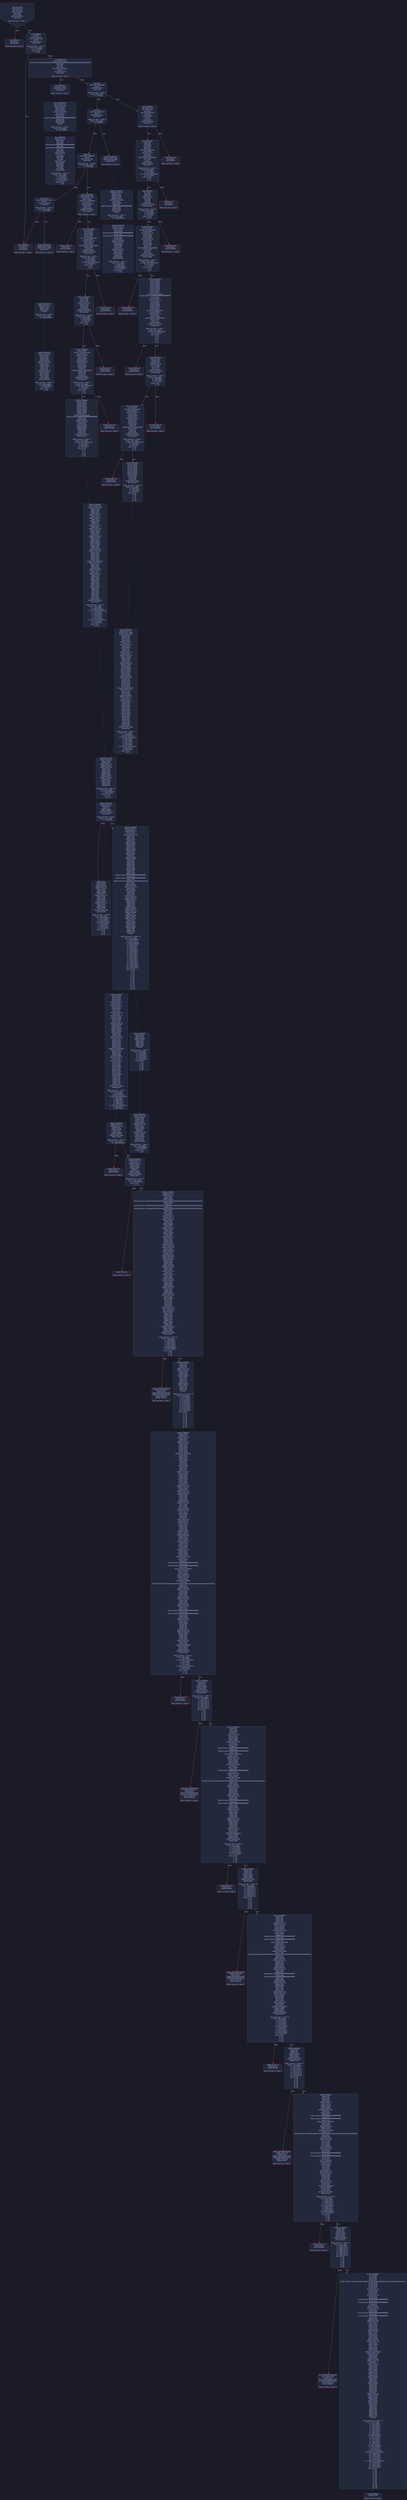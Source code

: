 digraph G {
    node [shape=box, style="filled, rounded", color="#565f89", fontcolor="#c0caf5", fontname="Helvetica", fillcolor="#24283b"];
    edge [color="#414868", fontcolor="#c0caf5", fontname="Helvetica"];
    bgcolor="#1a1b26";
    0 [ label = "[00] PUSH1 80
[02] PUSH1 40
[04] MSTORE
[05] CALLVALUE
[06] DUP1
[07] ISZERO
[08] PUSH2 0010
[0b] JUMPI

Stack size req: 0, sizeΔ: 1
" shape = invhouse]
    1 [ label = "[0c] PUSH1 00
[0e] DUP1
[0f] REVERT

Stack size req: 0, sizeΔ: 0
" color = "red"]
    2 [ label = "[10] JUMPDEST
[11] POP
[12] PUSH1 04
[14] CALLDATASIZE
[15] LT
[16] PUSH2 0074
[19] JUMPI

Stack size req: 1, sizeΔ: -1
Entry->Op usage:
	0->17:POP:0
Entry->Exit:
	0->😵
"]
    3 [ label = "[1a] PUSH1 00
[1c] CALLDATALOAD
[1d] PUSH29 0100000000000000000000000000000000000000000000000000000000
[3b] SWAP1
[3c] DIV
[3d] DUP1
[3e] PUSH4 04f3bcec
[43] EQ
[44] PUSH2 0079
[47] JUMPI

Stack size req: 0, sizeΔ: 1
"]
    4 [ label = "[48] DUP1
[49] PUSH4 1fe0aa9d
[4e] EQ
[4f] PUSH2 00c3
[52] JUMPI

Stack size req: 1, sizeΔ: 0
Entry->Op usage:
	0->78:EQ:1
"]
    5 [ label = "[53] DUP1
[54] PUSH4 3f15457f
[59] EQ
[5a] PUSH2 01b1
[5d] JUMPI

Stack size req: 1, sizeΔ: 0
Entry->Op usage:
	0->89:EQ:1
"]
    6 [ label = "[5e] DUP1
[5f] PUSH4 436d4ff5
[64] EQ
[65] PUSH2 01fb
[68] JUMPI

Stack size req: 1, sizeΔ: 0
Entry->Op usage:
	0->100:EQ:1
"]
    7 [ label = "[69] DUP1
[6a] PUSH4 d70754ec
[6f] EQ
[70] PUSH2 02a8
[73] JUMPI

Stack size req: 1, sizeΔ: 0
Entry->Op usage:
	0->111:EQ:1
"]
    8 [ label = "[74] JUMPDEST
[75] PUSH1 00
[77] DUP1
[78] REVERT

Stack size req: 0, sizeΔ: 0
" color = "red"]
    9 [ label = "[79] JUMPDEST
[7a] PUSH2 0081
[7d] PUSH2 02c6
[80] JUMP

Stack size req: 0, sizeΔ: 1
"]
    10 [ label = "[81] JUMPDEST
[82] PUSH1 40
[84] MLOAD
[85] DUP1
[86] DUP3
[87] PUSH20 ffffffffffffffffffffffffffffffffffffffff
[9c] AND
[9d] PUSH20 ffffffffffffffffffffffffffffffffffffffff
[b2] AND
[b3] DUP2
[b4] MSTORE
[b5] PUSH1 20
[b7] ADD
[b8] SWAP2
[b9] POP
[ba] POP
[bb] PUSH1 40
[bd] MLOAD
[be] DUP1
[bf] SWAP2
[c0] SUB
[c1] SWAP1
[c2] RETURN

Stack size req: 1, sizeΔ: -1
Entry->Op usage:
	0->156:AND:1
	0->178:AND:1
	0->180:MSTORE:1
	0->185:POP:0
Entry->Exit:
	0->😵
" color = "darkblue"]
    11 [ label = "[c3] JUMPDEST
[c4] PUSH2 01af
[c7] PUSH1 04
[c9] DUP1
[ca] CALLDATASIZE
[cb] SUB
[cc] PUSH1 60
[ce] DUP2
[cf] LT
[d0] ISZERO
[d1] PUSH2 00d9
[d4] JUMPI

Stack size req: 0, sizeΔ: 3
"]
    12 [ label = "[d5] PUSH1 00
[d7] DUP1
[d8] REVERT

Stack size req: 0, sizeΔ: 0
" color = "red"]
    13 [ label = "[d9] JUMPDEST
[da] DUP2
[db] ADD
[dc] SWAP1
[dd] DUP1
[de] DUP1
[df] CALLDATALOAD
[e0] SWAP1
[e1] PUSH1 20
[e3] ADD
[e4] SWAP1
[e5] PUSH5 0100000000
[eb] DUP2
[ec] GT
[ed] ISZERO
[ee] PUSH2 00f6
[f1] JUMPI

Stack size req: 2, sizeΔ: 2
Entry->Op usage:
	0->219:ADD:1
	1->219:ADD:0
	1->223:CALLDATALOAD:0
	1->227:ADD:1
Entry->Exit:
	0->😵
	1->2
"]
    14 [ label = "[f2] PUSH1 00
[f4] DUP1
[f5] REVERT

Stack size req: 0, sizeΔ: 0
" color = "red"]
    15 [ label = "[f6] JUMPDEST
[f7] DUP3
[f8] ADD
[f9] DUP4
[fa] PUSH1 20
[fc] DUP3
[fd] ADD
[fe] GT
[ff] ISZERO
[0100] PUSH2 0108
[0103] JUMPI

Stack size req: 4, sizeΔ: 0
Entry->Op usage:
	0->248:ADD:1
	2->248:ADD:0
	3->254:GT:1
Entry->Exit:
	0->😵
"]
    16 [ label = "[0104] PUSH1 00
[0106] DUP1
[0107] REVERT

Stack size req: 0, sizeΔ: 0
" color = "red"]
    17 [ label = "[0108] JUMPDEST
[0109] DUP1
[010a] CALLDATALOAD
[010b] SWAP1
[010c] PUSH1 20
[010e] ADD
[010f] SWAP2
[0110] DUP5
[0111] PUSH1 01
[0113] DUP4
[0114] MUL
[0115] DUP5
[0116] ADD
[0117] GT
[0118] PUSH5 0100000000
[011e] DUP4
[011f] GT
[0120] OR
[0121] ISZERO
[0122] PUSH2 012a
[0125] JUMPI

Stack size req: 4, sizeΔ: 1
Entry->Op usage:
	0->266:CALLDATALOAD:0
	0->270:ADD:1
	3->279:GT:1
Entry->Exit:
	0->😵
	1->0
"]
    18 [ label = "[0126] PUSH1 00
[0128] DUP1
[0129] REVERT

Stack size req: 0, sizeΔ: 0
" color = "red"]
    19 [ label = "[012a] JUMPDEST
[012b] SWAP1
[012c] SWAP2
[012d] SWAP3
[012e] SWAP4
[012f] SWAP2
[0130] SWAP3
[0131] SWAP4
[0132] SWAP1
[0133] DUP1
[0134] CALLDATALOAD
[0135] PUSH20 ffffffffffffffffffffffffffffffffffffffff
[014a] AND
[014b] SWAP1
[014c] PUSH1 20
[014e] ADD
[014f] SWAP1
[0150] SWAP3
[0151] SWAP2
[0152] SWAP1
[0153] DUP1
[0154] CALLDATALOAD
[0155] SWAP1
[0156] PUSH1 20
[0158] ADD
[0159] SWAP1
[015a] PUSH5 0100000000
[0160] DUP2
[0161] GT
[0162] ISZERO
[0163] PUSH2 016b
[0166] JUMPI

Stack size req: 5, sizeΔ: 2
Entry->Op usage:
	0->308:CALLDATALOAD:0
	0->334:ADD:1
Entry->Exit:
	0->😵
	1->5
	2->6
	3->2
	4->3
"]
    20 [ label = "[0167] PUSH1 00
[0169] DUP1
[016a] REVERT

Stack size req: 0, sizeΔ: 0
" color = "red"]
    21 [ label = "[016b] JUMPDEST
[016c] DUP3
[016d] ADD
[016e] DUP4
[016f] PUSH1 20
[0171] DUP3
[0172] ADD
[0173] GT
[0174] ISZERO
[0175] PUSH2 017d
[0178] JUMPI

Stack size req: 4, sizeΔ: 0
Entry->Op usage:
	0->365:ADD:1
	2->365:ADD:0
	3->371:GT:1
Entry->Exit:
	0->😵
"]
    22 [ label = "[0179] PUSH1 00
[017b] DUP1
[017c] REVERT

Stack size req: 0, sizeΔ: 0
" color = "red"]
    23 [ label = "[017d] JUMPDEST
[017e] DUP1
[017f] CALLDATALOAD
[0180] SWAP1
[0181] PUSH1 20
[0183] ADD
[0184] SWAP2
[0185] DUP5
[0186] PUSH1 01
[0188] DUP4
[0189] MUL
[018a] DUP5
[018b] ADD
[018c] GT
[018d] PUSH5 0100000000
[0193] DUP4
[0194] GT
[0195] OR
[0196] ISZERO
[0197] PUSH2 019f
[019a] JUMPI

Stack size req: 4, sizeΔ: 1
Entry->Op usage:
	0->383:CALLDATALOAD:0
	0->387:ADD:1
	3->396:GT:1
Entry->Exit:
	0->😵
	1->0
"]
    24 [ label = "[019b] PUSH1 00
[019d] DUP1
[019e] REVERT

Stack size req: 0, sizeΔ: 0
" color = "red"]
    25 [ label = "[019f] JUMPDEST
[01a0] SWAP1
[01a1] SWAP2
[01a2] SWAP3
[01a3] SWAP4
[01a4] SWAP2
[01a5] SWAP3
[01a6] SWAP4
[01a7] SWAP1
[01a8] POP
[01a9] POP
[01aa] POP
[01ab] PUSH2 02ec
[01ae] JUMP

Stack size req: 5, sizeΔ: -3
Entry->Op usage:
	0->424:POP:0
	3->425:POP:0
	4->426:POP:0
Entry->Exit:
	0->😵
	1->0
	2->1
	3->😵
	4->😵
"]
    26 [ label = "[01af] JUMPDEST
[01b0] STOP

Stack size req: 0, sizeΔ: 0
" color = "darkblue"]
    27 [ label = "[01b1] JUMPDEST
[01b2] PUSH2 01b9
[01b5] PUSH2 0855
[01b8] JUMP

Stack size req: 0, sizeΔ: 1
"]
    28 [ label = "[01b9] JUMPDEST
[01ba] PUSH1 40
[01bc] MLOAD
[01bd] DUP1
[01be] DUP3
[01bf] PUSH20 ffffffffffffffffffffffffffffffffffffffff
[01d4] AND
[01d5] PUSH20 ffffffffffffffffffffffffffffffffffffffff
[01ea] AND
[01eb] DUP2
[01ec] MSTORE
[01ed] PUSH1 20
[01ef] ADD
[01f0] SWAP2
[01f1] POP
[01f2] POP
[01f3] PUSH1 40
[01f5] MLOAD
[01f6] DUP1
[01f7] SWAP2
[01f8] SUB
[01f9] SWAP1
[01fa] RETURN

Stack size req: 1, sizeΔ: -1
Entry->Op usage:
	0->468:AND:1
	0->490:AND:1
	0->492:MSTORE:1
	0->497:POP:0
Entry->Exit:
	0->😵
" color = "darkblue"]
    29 [ label = "[01fb] JUMPDEST
[01fc] PUSH2 0292
[01ff] PUSH1 04
[0201] DUP1
[0202] CALLDATASIZE
[0203] SUB
[0204] PUSH1 40
[0206] DUP2
[0207] LT
[0208] ISZERO
[0209] PUSH2 0211
[020c] JUMPI

Stack size req: 0, sizeΔ: 3
"]
    30 [ label = "[020d] PUSH1 00
[020f] DUP1
[0210] REVERT

Stack size req: 0, sizeΔ: 0
" color = "red"]
    31 [ label = "[0211] JUMPDEST
[0212] DUP2
[0213] ADD
[0214] SWAP1
[0215] DUP1
[0216] DUP1
[0217] CALLDATALOAD
[0218] SWAP1
[0219] PUSH1 20
[021b] ADD
[021c] SWAP1
[021d] PUSH5 0100000000
[0223] DUP2
[0224] GT
[0225] ISZERO
[0226] PUSH2 022e
[0229] JUMPI

Stack size req: 2, sizeΔ: 2
Entry->Op usage:
	0->531:ADD:1
	1->531:ADD:0
	1->535:CALLDATALOAD:0
	1->539:ADD:1
Entry->Exit:
	0->😵
	1->2
"]
    32 [ label = "[022a] PUSH1 00
[022c] DUP1
[022d] REVERT

Stack size req: 0, sizeΔ: 0
" color = "red"]
    33 [ label = "[022e] JUMPDEST
[022f] DUP3
[0230] ADD
[0231] DUP4
[0232] PUSH1 20
[0234] DUP3
[0235] ADD
[0236] GT
[0237] ISZERO
[0238] PUSH2 0240
[023b] JUMPI

Stack size req: 4, sizeΔ: 0
Entry->Op usage:
	0->560:ADD:1
	2->560:ADD:0
	3->566:GT:1
Entry->Exit:
	0->😵
"]
    34 [ label = "[023c] PUSH1 00
[023e] DUP1
[023f] REVERT

Stack size req: 0, sizeΔ: 0
" color = "red"]
    35 [ label = "[0240] JUMPDEST
[0241] DUP1
[0242] CALLDATALOAD
[0243] SWAP1
[0244] PUSH1 20
[0246] ADD
[0247] SWAP2
[0248] DUP5
[0249] PUSH1 01
[024b] DUP4
[024c] MUL
[024d] DUP5
[024e] ADD
[024f] GT
[0250] PUSH5 0100000000
[0256] DUP4
[0257] GT
[0258] OR
[0259] ISZERO
[025a] PUSH2 0262
[025d] JUMPI

Stack size req: 4, sizeΔ: 1
Entry->Op usage:
	0->578:CALLDATALOAD:0
	0->582:ADD:1
	3->591:GT:1
Entry->Exit:
	0->😵
	1->0
"]
    36 [ label = "[025e] PUSH1 00
[0260] DUP1
[0261] REVERT

Stack size req: 0, sizeΔ: 0
" color = "red"]
    37 [ label = "[0262] JUMPDEST
[0263] SWAP1
[0264] SWAP2
[0265] SWAP3
[0266] SWAP4
[0267] SWAP2
[0268] SWAP3
[0269] SWAP4
[026a] SWAP1
[026b] DUP1
[026c] CALLDATALOAD
[026d] PUSH20 ffffffffffffffffffffffffffffffffffffffff
[0282] AND
[0283] SWAP1
[0284] PUSH1 20
[0286] ADD
[0287] SWAP1
[0288] SWAP3
[0289] SWAP2
[028a] SWAP1
[028b] POP
[028c] POP
[028d] POP
[028e] PUSH2 087a
[0291] JUMP

Stack size req: 5, sizeΔ: -2
Entry->Op usage:
	0->620:CALLDATALOAD:0
	0->646:ADD:1
	3->652:POP:0
	4->653:POP:0
Entry->Exit:
	0->😵
	1->1
	2->2
	3->😵
	4->😵
"]
    38 [ label = "[0292] JUMPDEST
[0293] PUSH1 40
[0295] MLOAD
[0296] DUP1
[0297] DUP3
[0298] DUP2
[0299] MSTORE
[029a] PUSH1 20
[029c] ADD
[029d] SWAP2
[029e] POP
[029f] POP
[02a0] PUSH1 40
[02a2] MLOAD
[02a3] DUP1
[02a4] SWAP2
[02a5] SUB
[02a6] SWAP1
[02a7] RETURN

Stack size req: 1, sizeΔ: -1
Entry->Op usage:
	0->665:MSTORE:1
	0->670:POP:0
Entry->Exit:
	0->😵
" color = "darkblue"]
    39 [ label = "[02a8] JUMPDEST
[02a9] PUSH2 02b0
[02ac] PUSH2 08d3
[02af] JUMP

Stack size req: 0, sizeΔ: 1
"]
    40 [ label = "[02b0] JUMPDEST
[02b1] PUSH1 40
[02b3] MLOAD
[02b4] DUP1
[02b5] DUP3
[02b6] DUP2
[02b7] MSTORE
[02b8] PUSH1 20
[02ba] ADD
[02bb] SWAP2
[02bc] POP
[02bd] POP
[02be] PUSH1 40
[02c0] MLOAD
[02c1] DUP1
[02c2] SWAP2
[02c3] SUB
[02c4] SWAP1
[02c5] RETURN

Stack size req: 1, sizeΔ: -1
Entry->Op usage:
	0->695:MSTORE:1
	0->700:POP:0
Entry->Exit:
	0->😵
" color = "darkblue"]
    41 [ label = "[02c6] JUMPDEST
[02c7] PUSH1 02
[02c9] PUSH1 00
[02cb] SWAP1
[02cc] SLOAD
[02cd] SWAP1
[02ce] PUSH2 0100
[02d1] EXP
[02d2] SWAP1
[02d3] DIV
[02d4] PUSH20 ffffffffffffffffffffffffffffffffffffffff
[02e9] AND
[02ea] DUP2
[02eb] JUMP
Indirect!

Stack size req: 1, sizeΔ: 1
Entry->Op usage:
	0->747:JUMP:0
" color = "teal"]
    42 [ label = "[02ec] JUMPDEST
[02ed] PUSH1 00
[02ef] PUSH2 0389
[02f2] PUSH2 033f
[02f5] DUP8
[02f6] DUP8
[02f7] DUP1
[02f8] DUP1
[02f9] PUSH1 1f
[02fb] ADD
[02fc] PUSH1 20
[02fe] DUP1
[02ff] SWAP2
[0300] DIV
[0301] MUL
[0302] PUSH1 20
[0304] ADD
[0305] PUSH1 40
[0307] MLOAD
[0308] SWAP1
[0309] DUP2
[030a] ADD
[030b] PUSH1 40
[030d] MSTORE
[030e] DUP1
[030f] SWAP4
[0310] SWAP3
[0311] SWAP2
[0312] SWAP1
[0313] DUP2
[0314] DUP2
[0315] MSTORE
[0316] PUSH1 20
[0318] ADD
[0319] DUP4
[031a] DUP4
[031b] DUP1
[031c] DUP3
[031d] DUP5
[031e] CALLDATACOPY
[031f] PUSH1 00
[0321] DUP2
[0322] DUP5
[0323] ADD
[0324] MSTORE
[0325] PUSH1 1f
[0327] NOT
[0328] PUSH1 1f
[032a] DUP3
[032b] ADD
[032c] AND
[032d] SWAP1
[032e] POP
[032f] DUP1
[0330] DUP4
[0331] ADD
[0332] SWAP3
[0333] POP
[0334] POP
[0335] POP
[0336] POP
[0337] POP
[0338] POP
[0339] POP
[033a] DUP7
[033b] PUSH2 08d9
[033e] JUMP

Stack size req: 5, sizeΔ: 5
Entry->Op usage:
	3->763:ADD:1
	3->789:MSTORE:1
	3->798:CALLDATACOPY:2
	3->803:ADD:1
	3->811:ADD:0
	3->814:POP:0
	3->823:POP:0
	3->824:POP:0
	4->798:CALLDATACOPY:1
	4->821:POP:0
	4->825:POP:0
Entry->Exit:
	2->0, 7
"]
    43 [ label = "[033f] JUMPDEST
[0340] DUP5
[0341] DUP5
[0342] DUP1
[0343] DUP1
[0344] PUSH1 1f
[0346] ADD
[0347] PUSH1 20
[0349] DUP1
[034a] SWAP2
[034b] DIV
[034c] MUL
[034d] PUSH1 20
[034f] ADD
[0350] PUSH1 40
[0352] MLOAD
[0353] SWAP1
[0354] DUP2
[0355] ADD
[0356] PUSH1 40
[0358] MSTORE
[0359] DUP1
[035a] SWAP4
[035b] SWAP3
[035c] SWAP2
[035d] SWAP1
[035e] DUP2
[035f] DUP2
[0360] MSTORE
[0361] PUSH1 20
[0363] ADD
[0364] DUP4
[0365] DUP4
[0366] DUP1
[0367] DUP3
[0368] DUP5
[0369] CALLDATACOPY
[036a] PUSH1 00
[036c] DUP2
[036d] DUP5
[036e] ADD
[036f] MSTORE
[0370] PUSH1 1f
[0372] NOT
[0373] PUSH1 1f
[0375] DUP3
[0376] ADD
[0377] AND
[0378] SWAP1
[0379] POP
[037a] DUP1
[037b] DUP4
[037c] ADD
[037d] SWAP3
[037e] POP
[037f] POP
[0380] POP
[0381] POP
[0382] POP
[0383] POP
[0384] POP
[0385] PUSH2 099a
[0388] JUMP

Stack size req: 5, sizeΔ: 1
Entry->Op usage:
	3->838:ADD:1
	3->864:MSTORE:1
	3->873:CALLDATACOPY:2
	3->878:ADD:1
	3->886:ADD:0
	3->889:POP:0
	3->898:POP:0
	3->899:POP:0
	4->873:CALLDATACOPY:1
	4->896:POP:0
	4->900:POP:0
"]
    44 [ label = "[0389] JUMPDEST
[038a] SWAP1
[038b] POP
[038c] PUSH1 00
[038e] DUP7
[038f] DUP7
[0390] PUSH1 40
[0392] MLOAD
[0393] DUP1
[0394] DUP4
[0395] DUP4
[0396] DUP1
[0397] DUP3
[0398] DUP5
[0399] CALLDATACOPY
[039a] DUP1
[039b] DUP4
[039c] ADD
[039d] SWAP3
[039e] POP
[039f] POP
[03a0] POP
[03a1] SWAP3
[03a2] POP
[03a3] POP
[03a4] POP
[03a5] PUSH1 40
[03a7] MLOAD
[03a8] DUP1
[03a9] SWAP2
[03aa] SUB
[03ab] SWAP1
[03ac] SHA3
[03ad] SWAP1
[03ae] POP
[03af] PUSH1 00
[03b1] PUSH1 01
[03b3] SLOAD
[03b4] DUP3
[03b5] PUSH1 40
[03b7] MLOAD
[03b8] PUSH1 20
[03ba] ADD
[03bb] DUP1
[03bc] DUP4
[03bd] DUP2
[03be] MSTORE
[03bf] PUSH1 20
[03c1] ADD
[03c2] DUP3
[03c3] DUP2
[03c4] MSTORE
[03c5] PUSH1 20
[03c7] ADD
[03c8] SWAP3
[03c9] POP
[03ca] POP
[03cb] POP
[03cc] PUSH1 40
[03ce] MLOAD
[03cf] PUSH1 20
[03d1] DUP2
[03d2] DUP4
[03d3] SUB
[03d4] SUB
[03d5] DUP2
[03d6] MSTORE
[03d7] SWAP1
[03d8] PUSH1 40
[03da] MSTORE
[03db] DUP1
[03dc] MLOAD
[03dd] SWAP1
[03de] PUSH1 20
[03e0] ADD
[03e1] SHA3
[03e2] SWAP1
[03e3] POP
[03e4] PUSH1 00
[03e6] DUP1
[03e7] SWAP1
[03e8] SLOAD
[03e9] SWAP1
[03ea] PUSH2 0100
[03ed] EXP
[03ee] SWAP1
[03ef] DIV
[03f0] PUSH20 ffffffffffffffffffffffffffffffffffffffff
[0405] AND
[0406] PUSH20 ffffffffffffffffffffffffffffffffffffffff
[041b] AND
[041c] PUSH4 06ab5923
[0421] PUSH1 01
[0423] SLOAD
[0424] DUP5
[0425] ADDRESS
[0426] PUSH1 40
[0428] MLOAD
[0429] DUP5
[042a] PUSH4 ffffffff
[042f] AND
[0430] PUSH29 0100000000000000000000000000000000000000000000000000000000
[044e] MUL
[044f] DUP2
[0450] MSTORE
[0451] PUSH1 04
[0453] ADD
[0454] DUP1
[0455] DUP5
[0456] DUP2
[0457] MSTORE
[0458] PUSH1 20
[045a] ADD
[045b] DUP4
[045c] DUP2
[045d] MSTORE
[045e] PUSH1 20
[0460] ADD
[0461] DUP3
[0462] PUSH20 ffffffffffffffffffffffffffffffffffffffff
[0477] AND
[0478] PUSH20 ffffffffffffffffffffffffffffffffffffffff
[048d] AND
[048e] DUP2
[048f] MSTORE
[0490] PUSH1 20
[0492] ADD
[0493] SWAP4
[0494] POP
[0495] POP
[0496] POP
[0497] POP
[0498] PUSH1 00
[049a] PUSH1 40
[049c] MLOAD
[049d] DUP1
[049e] DUP4
[049f] SUB
[04a0] DUP2
[04a1] PUSH1 00
[04a3] DUP8
[04a4] DUP1
[04a5] EXTCODESIZE
[04a6] ISZERO
[04a7] DUP1
[04a8] ISZERO
[04a9] PUSH2 04b1
[04ac] JUMPI

Stack size req: 7, sizeΔ: 11
Entry->Op usage:
	1->907:POP:0
	5->921:CALLDATACOPY:2
	5->924:ADD:1
	5->927:POP:0
	5->932:POP:0
	6->921:CALLDATACOPY:1
	6->928:POP:0
	6->930:POP:0
Entry->Exit:
	0->12
	1->😵
"]
    45 [ label = "[04ad] PUSH1 00
[04af] DUP1
[04b0] REVERT

Stack size req: 0, sizeΔ: 0
" color = "red"]
    46 [ label = "[04b1] JUMPDEST
[04b2] POP
[04b3] GAS
[04b4] CALL
[04b5] ISZERO
[04b6] DUP1
[04b7] ISZERO
[04b8] PUSH2 04c5
[04bb] JUMPI

Stack size req: 7, sizeΔ: -6
Entry->Op usage:
	0->1202:POP:0
	1->1204:CALL:1
	2->1204:CALL:2
	3->1204:CALL:3
	4->1204:CALL:4
	5->1204:CALL:5
	6->1204:CALL:6
Entry->Exit:
	0->😵
	1->😵
	2->😵
	3->😵
	4->😵
	5->😵
	6->😵
"]
    47 [ label = "[04bc] RETURNDATASIZE
[04bd] PUSH1 00
[04bf] DUP1
[04c0] RETURNDATACOPY
[04c1] RETURNDATASIZE
[04c2] PUSH1 00
[04c4] REVERT

Stack size req: 0, sizeΔ: 0
" color = "red"]
    48 [ label = "[04c5] JUMPDEST
[04c6] POP
[04c7] POP
[04c8] POP
[04c9] POP
[04ca] PUSH1 00
[04cc] DUP1
[04cd] SWAP1
[04ce] SLOAD
[04cf] SWAP1
[04d0] PUSH2 0100
[04d3] EXP
[04d4] SWAP1
[04d5] DIV
[04d6] PUSH20 ffffffffffffffffffffffffffffffffffffffff
[04eb] AND
[04ec] PUSH20 ffffffffffffffffffffffffffffffffffffffff
[0501] AND
[0502] PUSH4 1896f70a
[0507] DUP3
[0508] PUSH1 02
[050a] PUSH1 00
[050c] SWAP1
[050d] SLOAD
[050e] SWAP1
[050f] PUSH2 0100
[0512] EXP
[0513] SWAP1
[0514] DIV
[0515] PUSH20 ffffffffffffffffffffffffffffffffffffffff
[052a] AND
[052b] PUSH1 40
[052d] MLOAD
[052e] DUP4
[052f] PUSH4 ffffffff
[0534] AND
[0535] PUSH29 0100000000000000000000000000000000000000000000000000000000
[0553] MUL
[0554] DUP2
[0555] MSTORE
[0556] PUSH1 04
[0558] ADD
[0559] DUP1
[055a] DUP4
[055b] DUP2
[055c] MSTORE
[055d] PUSH1 20
[055f] ADD
[0560] DUP3
[0561] PUSH20 ffffffffffffffffffffffffffffffffffffffff
[0576] AND
[0577] PUSH20 ffffffffffffffffffffffffffffffffffffffff
[058c] AND
[058d] DUP2
[058e] MSTORE
[058f] PUSH1 20
[0591] ADD
[0592] SWAP3
[0593] POP
[0594] POP
[0595] POP
[0596] PUSH1 00
[0598] PUSH1 40
[059a] MLOAD
[059b] DUP1
[059c] DUP4
[059d] SUB
[059e] DUP2
[059f] PUSH1 00
[05a1] DUP8
[05a2] DUP1
[05a3] EXTCODESIZE
[05a4] ISZERO
[05a5] DUP1
[05a6] ISZERO
[05a7] PUSH2 05af
[05aa] JUMPI

Stack size req: 5, sizeΔ: 6
Entry->Op usage:
	0->1222:POP:0
	1->1223:POP:0
	2->1224:POP:0
	3->1225:POP:0
	4->1372:MSTORE:1
	4->1427:POP:0
Entry->Exit:
	0->😵
	1->😵
	2->😵
	3->😵
"]
    49 [ label = "[05ab] PUSH1 00
[05ad] DUP1
[05ae] REVERT

Stack size req: 0, sizeΔ: 0
" color = "red"]
    50 [ label = "[05af] JUMPDEST
[05b0] POP
[05b1] GAS
[05b2] CALL
[05b3] ISZERO
[05b4] DUP1
[05b5] ISZERO
[05b6] PUSH2 05c3
[05b9] JUMPI

Stack size req: 7, sizeΔ: -6
Entry->Op usage:
	0->1456:POP:0
	1->1458:CALL:1
	2->1458:CALL:2
	3->1458:CALL:3
	4->1458:CALL:4
	5->1458:CALL:5
	6->1458:CALL:6
Entry->Exit:
	0->😵
	1->😵
	2->😵
	3->😵
	4->😵
	5->😵
	6->😵
"]
    51 [ label = "[05ba] RETURNDATASIZE
[05bb] PUSH1 00
[05bd] DUP1
[05be] RETURNDATACOPY
[05bf] RETURNDATASIZE
[05c0] PUSH1 00
[05c2] REVERT

Stack size req: 0, sizeΔ: 0
" color = "red"]
    52 [ label = "[05c3] JUMPDEST
[05c4] POP
[05c5] POP
[05c6] POP
[05c7] POP
[05c8] PUSH1 02
[05ca] PUSH1 00
[05cc] SWAP1
[05cd] SLOAD
[05ce] SWAP1
[05cf] PUSH2 0100
[05d2] EXP
[05d3] SWAP1
[05d4] DIV
[05d5] PUSH20 ffffffffffffffffffffffffffffffffffffffff
[05ea] AND
[05eb] PUSH20 ffffffffffffffffffffffffffffffffffffffff
[0600] AND
[0601] PUSH4 d5fa2b00
[0606] DUP3
[0607] DUP9
[0608] PUSH1 40
[060a] MLOAD
[060b] DUP4
[060c] PUSH4 ffffffff
[0611] AND
[0612] PUSH29 0100000000000000000000000000000000000000000000000000000000
[0630] MUL
[0631] DUP2
[0632] MSTORE
[0633] PUSH1 04
[0635] ADD
[0636] DUP1
[0637] DUP4
[0638] DUP2
[0639] MSTORE
[063a] PUSH1 20
[063c] ADD
[063d] DUP3
[063e] PUSH20 ffffffffffffffffffffffffffffffffffffffff
[0653] AND
[0654] PUSH20 ffffffffffffffffffffffffffffffffffffffff
[0669] AND
[066a] DUP2
[066b] MSTORE
[066c] PUSH1 20
[066e] ADD
[066f] SWAP3
[0670] POP
[0671] POP
[0672] POP
[0673] PUSH1 00
[0675] PUSH1 40
[0677] MLOAD
[0678] DUP1
[0679] DUP4
[067a] SUB
[067b] DUP2
[067c] PUSH1 00
[067e] DUP8
[067f] DUP1
[0680] EXTCODESIZE
[0681] ISZERO
[0682] DUP1
[0683] ISZERO
[0684] PUSH2 068c
[0687] JUMPI

Stack size req: 10, sizeΔ: 6
Entry->Op usage:
	0->1476:POP:0
	1->1477:POP:0
	2->1478:POP:0
	3->1479:POP:0
	4->1593:MSTORE:1
	4->1648:POP:0
	9->1619:AND:1
	9->1641:AND:1
	9->1643:MSTORE:1
	9->1650:POP:0
Entry->Exit:
	0->😵
	1->😵
	2->😵
	3->😵
"]
    53 [ label = "[0688] PUSH1 00
[068a] DUP1
[068b] REVERT

Stack size req: 0, sizeΔ: 0
" color = "red"]
    54 [ label = "[068c] JUMPDEST
[068d] POP
[068e] GAS
[068f] CALL
[0690] ISZERO
[0691] DUP1
[0692] ISZERO
[0693] PUSH2 06a0
[0696] JUMPI

Stack size req: 7, sizeΔ: -6
Entry->Op usage:
	0->1677:POP:0
	1->1679:CALL:1
	2->1679:CALL:2
	3->1679:CALL:3
	4->1679:CALL:4
	5->1679:CALL:5
	6->1679:CALL:6
Entry->Exit:
	0->😵
	1->😵
	2->😵
	3->😵
	4->😵
	5->😵
	6->😵
"]
    55 [ label = "[0697] RETURNDATASIZE
[0698] PUSH1 00
[069a] DUP1
[069b] RETURNDATACOPY
[069c] RETURNDATASIZE
[069d] PUSH1 00
[069f] REVERT

Stack size req: 0, sizeΔ: 0
" color = "red"]
    56 [ label = "[06a0] JUMPDEST
[06a1] POP
[06a2] POP
[06a3] POP
[06a4] POP
[06a5] PUSH1 00
[06a7] DUP1
[06a8] SWAP1
[06a9] SLOAD
[06aa] SWAP1
[06ab] PUSH2 0100
[06ae] EXP
[06af] SWAP1
[06b0] DIV
[06b1] PUSH20 ffffffffffffffffffffffffffffffffffffffff
[06c6] AND
[06c7] PUSH20 ffffffffffffffffffffffffffffffffffffffff
[06dc] AND
[06dd] PUSH4 5b0fc9c3
[06e2] DUP3
[06e3] DUP9
[06e4] PUSH1 40
[06e6] MLOAD
[06e7] DUP4
[06e8] PUSH4 ffffffff
[06ed] AND
[06ee] PUSH29 0100000000000000000000000000000000000000000000000000000000
[070c] MUL
[070d] DUP2
[070e] MSTORE
[070f] PUSH1 04
[0711] ADD
[0712] DUP1
[0713] DUP4
[0714] DUP2
[0715] MSTORE
[0716] PUSH1 20
[0718] ADD
[0719] DUP3
[071a] PUSH20 ffffffffffffffffffffffffffffffffffffffff
[072f] AND
[0730] PUSH20 ffffffffffffffffffffffffffffffffffffffff
[0745] AND
[0746] DUP2
[0747] MSTORE
[0748] PUSH1 20
[074a] ADD
[074b] SWAP3
[074c] POP
[074d] POP
[074e] POP
[074f] PUSH1 00
[0751] PUSH1 40
[0753] MLOAD
[0754] DUP1
[0755] DUP4
[0756] SUB
[0757] DUP2
[0758] PUSH1 00
[075a] DUP8
[075b] DUP1
[075c] EXTCODESIZE
[075d] ISZERO
[075e] DUP1
[075f] ISZERO
[0760] PUSH2 0768
[0763] JUMPI

Stack size req: 10, sizeΔ: 6
Entry->Op usage:
	0->1697:POP:0
	1->1698:POP:0
	2->1699:POP:0
	3->1700:POP:0
	4->1813:MSTORE:1
	4->1868:POP:0
	9->1839:AND:1
	9->1861:AND:1
	9->1863:MSTORE:1
	9->1870:POP:0
Entry->Exit:
	0->😵
	1->😵
	2->😵
	3->😵
"]
    57 [ label = "[0764] PUSH1 00
[0766] DUP1
[0767] REVERT

Stack size req: 0, sizeΔ: 0
" color = "red"]
    58 [ label = "[0768] JUMPDEST
[0769] POP
[076a] GAS
[076b] CALL
[076c] ISZERO
[076d] DUP1
[076e] ISZERO
[076f] PUSH2 077c
[0772] JUMPI

Stack size req: 7, sizeΔ: -6
Entry->Op usage:
	0->1897:POP:0
	1->1899:CALL:1
	2->1899:CALL:2
	3->1899:CALL:3
	4->1899:CALL:4
	5->1899:CALL:5
	6->1899:CALL:6
Entry->Exit:
	0->😵
	1->😵
	2->😵
	3->😵
	4->😵
	5->😵
	6->😵
"]
    59 [ label = "[0773] RETURNDATASIZE
[0774] PUSH1 00
[0776] DUP1
[0777] RETURNDATACOPY
[0778] RETURNDATASIZE
[0779] PUSH1 00
[077b] REVERT

Stack size req: 0, sizeΔ: 0
" color = "red"]
    60 [ label = "[077c] JUMPDEST
[077d] POP
[077e] POP
[077f] POP
[0780] POP
[0781] PUSH32 5f226cb5c2690742f66cc2c1d7a240efc9e928876b4d774560cf2b986661369e
[07a2] DUP9
[07a3] DUP9
[07a4] DUP9
[07a5] DUP7
[07a6] PUSH1 40
[07a8] MLOAD
[07a9] DUP1
[07aa] DUP1
[07ab] PUSH1 20
[07ad] ADD
[07ae] DUP5
[07af] PUSH20 ffffffffffffffffffffffffffffffffffffffff
[07c4] AND
[07c5] PUSH20 ffffffffffffffffffffffffffffffffffffffff
[07da] AND
[07db] DUP2
[07dc] MSTORE
[07dd] PUSH1 20
[07df] ADD
[07e0] DUP4
[07e1] PUSH20 ffffffffffffffffffffffffffffffffffffffff
[07f6] AND
[07f7] PUSH20 ffffffffffffffffffffffffffffffffffffffff
[080c] AND
[080d] DUP2
[080e] MSTORE
[080f] PUSH1 20
[0811] ADD
[0812] DUP3
[0813] DUP2
[0814] SUB
[0815] DUP3
[0816] MSTORE
[0817] DUP7
[0818] DUP7
[0819] DUP3
[081a] DUP2
[081b] DUP2
[081c] MSTORE
[081d] PUSH1 20
[081f] ADD
[0820] SWAP3
[0821] POP
[0822] DUP1
[0823] DUP3
[0824] DUP5
[0825] CALLDATACOPY
[0826] PUSH1 00
[0828] DUP2
[0829] DUP5
[082a] ADD
[082b] MSTORE
[082c] PUSH1 1f
[082e] NOT
[082f] PUSH1 1f
[0831] DUP3
[0832] ADD
[0833] AND
[0834] SWAP1
[0835] POP
[0836] DUP1
[0837] DUP4
[0838] ADD
[0839] SWAP3
[083a] POP
[083b] POP
[083c] POP
[083d] SWAP6
[083e] POP
[083f] POP
[0840] POP
[0841] POP
[0842] POP
[0843] POP
[0844] PUSH1 40
[0846] MLOAD
[0847] DUP1
[0848] SWAP2
[0849] SUB
[084a] SWAP1
[084b] LOG1
[084c] POP
[084d] POP
[084e] POP
[084f] POP
[0850] POP
[0851] POP
[0852] POP
[0853] POP
[0854] JUMP
Indirect!

Stack size req: 13, sizeΔ: -13
Entry->Op usage:
	0->1917:POP:0
	1->1918:POP:0
	2->1919:POP:0
	3->1920:POP:0
	4->2124:POP:0
	5->2125:POP:0
	6->2038:AND:1
	6->2060:AND:1
	6->2062:MSTORE:1
	6->2113:POP:0
	6->2126:POP:0
	7->2127:POP:0
	8->2128:POP:0
	9->1988:AND:1
	9->2010:AND:1
	9->2012:MSTORE:1
	9->2114:POP:0
	9->2129:POP:0
	10->2076:MSTORE:1
	10->2085:CALLDATACOPY:2
	10->2090:ADD:1
	10->2098:ADD:0
	10->2101:POP:0
	10->2115:POP:0
	10->2130:POP:0
	11->2085:CALLDATACOPY:1
	11->2108:POP:0
	11->2110:POP:0
	11->2131:POP:0
	12->2132:JUMP:0
Entry->Exit:
	0->😵
	1->😵
	2->😵
	3->😵
	4->😵
	5->😵
	6->😵
	7->😵
	8->😵
	9->😵
	10->😵
	11->😵
	12->😵
" color = "teal"]
    61 [ label = "[0855] JUMPDEST
[0856] PUSH1 00
[0858] DUP1
[0859] SWAP1
[085a] SLOAD
[085b] SWAP1
[085c] PUSH2 0100
[085f] EXP
[0860] SWAP1
[0861] DIV
[0862] PUSH20 ffffffffffffffffffffffffffffffffffffffff
[0877] AND
[0878] DUP2
[0879] JUMP
Indirect!

Stack size req: 1, sizeΔ: 1
Entry->Op usage:
	0->2169:JUMP:0
" color = "teal"]
    62 [ label = "[087a] JUMPDEST
[087b] PUSH1 00
[087d] PUSH2 08ca
[0880] DUP5
[0881] DUP5
[0882] DUP1
[0883] DUP1
[0884] PUSH1 1f
[0886] ADD
[0887] PUSH1 20
[0889] DUP1
[088a] SWAP2
[088b] DIV
[088c] MUL
[088d] PUSH1 20
[088f] ADD
[0890] PUSH1 40
[0892] MLOAD
[0893] SWAP1
[0894] DUP2
[0895] ADD
[0896] PUSH1 40
[0898] MSTORE
[0899] DUP1
[089a] SWAP4
[089b] SWAP3
[089c] SWAP2
[089d] SWAP1
[089e] DUP2
[089f] DUP2
[08a0] MSTORE
[08a1] PUSH1 20
[08a3] ADD
[08a4] DUP4
[08a5] DUP4
[08a6] DUP1
[08a7] DUP3
[08a8] DUP5
[08a9] CALLDATACOPY
[08aa] PUSH1 00
[08ac] DUP2
[08ad] DUP5
[08ae] ADD
[08af] MSTORE
[08b0] PUSH1 1f
[08b2] NOT
[08b3] PUSH1 1f
[08b5] DUP3
[08b6] ADD
[08b7] AND
[08b8] SWAP1
[08b9] POP
[08ba] DUP1
[08bb] DUP4
[08bc] ADD
[08bd] SWAP3
[08be] POP
[08bf] POP
[08c0] POP
[08c1] POP
[08c2] POP
[08c3] POP
[08c4] POP
[08c5] DUP4
[08c6] PUSH2 08d9
[08c9] JUMP

Stack size req: 3, sizeΔ: 4
Entry->Op usage:
	1->2182:ADD:1
	1->2208:MSTORE:1
	1->2217:CALLDATACOPY:2
	1->2222:ADD:1
	1->2230:ADD:0
	1->2233:POP:0
	1->2242:POP:0
	1->2243:POP:0
	2->2217:CALLDATACOPY:1
	2->2240:POP:0
	2->2244:POP:0
Entry->Exit:
	0->0, 4
"]
    63 [ label = "[08ca] JUMPDEST
[08cb] SWAP1
[08cc] POP
[08cd] SWAP4
[08ce] SWAP3
[08cf] POP
[08d0] POP
[08d1] POP
[08d2] JUMP
Indirect!

Stack size req: 6, sizeΔ: -5
Entry->Op usage:
	1->2252:POP:0
	2->2256:POP:0
	3->2257:POP:0
	4->2255:POP:0
	5->2258:JUMP:0
Entry->Exit:
	0->0
	1->😵
	2->😵
	3->😵
	4->😵
	5->😵
" color = "teal"]
    64 [ label = "[08d3] JUMPDEST
[08d4] PUSH1 01
[08d6] SLOAD
[08d7] DUP2
[08d8] JUMP
Indirect!

Stack size req: 1, sizeΔ: 1
Entry->Op usage:
	0->2264:JUMP:0
" color = "teal"]
    65 [ label = "[08d9] JUMPDEST
[08da] PUSH1 00
[08dc] DUP3
[08dd] DUP3
[08de] PUSH1 40
[08e0] MLOAD
[08e1] PUSH1 20
[08e3] ADD
[08e4] DUP1
[08e5] DUP4
[08e6] DUP1
[08e7] MLOAD
[08e8] SWAP1
[08e9] PUSH1 20
[08eb] ADD
[08ec] SWAP1
[08ed] DUP1
[08ee] DUP4
[08ef] DUP4

Stack size req: 2, sizeΔ: 10
Entry->Op usage:
	1->2279:MLOAD:0
	1->2283:ADD:1
Entry->Exit:
	0->7, 10
	1->8, 11
"]
    66 [ label = "[08f0] JUMPDEST
[08f1] PUSH1 20
[08f3] DUP4
[08f4] LT
[08f5] ISZERO
[08f6] ISZERO
[08f7] PUSH2 0915
[08fa] JUMPI

Stack size req: 3, sizeΔ: 0
Entry->Op usage:
	2->2292:LT:0
"]
    67 [ label = "[08fb] DUP1
[08fc] MLOAD
[08fd] DUP3
[08fe] MSTORE
[08ff] PUSH1 20
[0901] DUP3
[0902] ADD
[0903] SWAP2
[0904] POP
[0905] PUSH1 20
[0907] DUP2
[0908] ADD
[0909] SWAP1
[090a] POP
[090b] PUSH1 20
[090d] DUP4
[090e] SUB
[090f] SWAP3
[0910] POP
[0911] PUSH2 08f0
[0914] JUMP

Stack size req: 3, sizeΔ: 0
Entry->Op usage:
	0->2300:MLOAD:0
	0->2312:ADD:0
	0->2314:POP:0
	1->2302:MSTORE:0
	1->2306:ADD:0
	1->2308:POP:0
	2->2318:SUB:0
	2->2320:POP:0
Entry->Exit:
	0->😵
	1->😵
	2->😵
"]
    68 [ label = "[0915] JUMPDEST
[0916] PUSH1 01
[0918] DUP4
[0919] PUSH1 20
[091b] SUB
[091c] PUSH2 0100
[091f] EXP
[0920] SUB
[0921] DUP1
[0922] NOT
[0923] DUP3
[0924] MLOAD
[0925] AND
[0926] DUP2
[0927] DUP5
[0928] MLOAD
[0929] AND
[092a] DUP1
[092b] DUP3
[092c] OR
[092d] DUP6
[092e] MSTORE
[092f] POP
[0930] POP
[0931] POP
[0932] POP
[0933] POP
[0934] POP
[0935] SWAP1
[0936] POP
[0937] ADD
[0938] DUP3
[0939] PUSH20 ffffffffffffffffffffffffffffffffffffffff
[094e] AND
[094f] PUSH20 ffffffffffffffffffffffffffffffffffffffff
[0964] AND
[0965] PUSH13 01000000000000000000000000
[0973] MUL
[0974] DUP2
[0975] MSTORE
[0976] PUSH1 14
[0978] ADD
[0979] SWAP3
[097a] POP
[097b] POP
[097c] POP
[097d] PUSH1 40
[097f] MLOAD
[0980] PUSH1 20
[0982] DUP2
[0983] DUP4
[0984] SUB
[0985] SUB
[0986] DUP2
[0987] MSTORE
[0988] SWAP1
[0989] PUSH1 40
[098b] MSTORE
[098c] DUP1
[098d] MLOAD
[098e] SWAP1
[098f] PUSH1 20
[0991] ADD
[0992] SHA3
[0993] SWAP1
[0994] POP
[0995] SWAP3
[0996] SWAP2
[0997] POP
[0998] POP
[0999] JUMP
Indirect!

Stack size req: 13, sizeΔ: -12
Entry->Op usage:
	0->2340:MLOAD:0
	0->2354:POP:0
	1->2344:MLOAD:0
	1->2350:MSTORE:0
	1->2355:POP:0
	2->2331:SUB:1
	2->2356:POP:0
	3->2359:ADD:0
	4->2358:POP:0
	5->2359:ADD:1
	6->2427:POP:0
	7->2382:AND:1
	7->2404:AND:1
	7->2419:MUL:1
	7->2428:POP:0
	8->2426:POP:0
	9->2452:POP:0
	10->2456:POP:0
	11->2455:POP:0
	12->2457:JUMP:0
Entry->Exit:
	0->😵
	1->😵
	2->😵
	3->😵
	4->😵
	5->😵
	6->😵
	7->😵
	8->😵
	9->😵
	10->😵
	11->😵
	12->😵
" color = "teal"]
    69 [ label = "[099a] JUMPDEST
[099b] PUSH1 00
[099d] PUSH1 41
[099f] DUP3
[09a0] MLOAD
[09a1] EQ
[09a2] ISZERO
[09a3] ISZERO
[09a4] PUSH2 09ac
[09a7] JUMPI

Stack size req: 1, sizeΔ: 1
Entry->Op usage:
	0->2464:MLOAD:0
"]
    70 [ label = "[09a8] PUSH1 00
[09aa] DUP1
[09ab] REVERT

Stack size req: 0, sizeΔ: 0
" color = "red"]
    71 [ label = "[09ac] JUMPDEST
[09ad] PUSH1 00
[09af] DUP3
[09b0] PUSH1 40
[09b2] DUP2
[09b3] MLOAD
[09b4] DUP2
[09b5] LT
[09b6] ISZERO
[09b7] ISZERO
[09b8] PUSH2 09bd
[09bb] JUMPI

Stack size req: 2, sizeΔ: 3
Entry->Op usage:
	1->2483:MLOAD:0
Entry->Exit:
	1->1, 4
"]
    72 [ label = "[09bc] INVALID

Stack size req: 0, sizeΔ: 0
" color = "red"]
    73 [ label = "[09bd] JUMPDEST
[09be] SWAP1
[09bf] PUSH1 20
[09c1] ADD
[09c2] ADD
[09c3] MLOAD
[09c4] PUSH32 0100000000000000000000000000000000000000000000000000000000000000
[09e5] SWAP1
[09e6] DIV
[09e7] PUSH32 0100000000000000000000000000000000000000000000000000000000000000
[0a08] MUL
[0a09] PUSH32 0100000000000000000000000000000000000000000000000000000000000000
[0a2a] SWAP1
[0a2b] DIV
[0a2c] SWAP1
[0a2d] POP
[0a2e] PUSH1 00
[0a30] DUP1
[0a31] PUSH1 20
[0a33] DUP6
[0a34] ADD
[0a35] MLOAD
[0a36] SWAP2
[0a37] POP
[0a38] PUSH1 40
[0a3a] DUP6
[0a3b] ADD
[0a3c] MLOAD
[0a3d] SWAP1
[0a3e] POP
[0a3f] PUSH1 01
[0a41] DUP7
[0a42] DUP5
[0a43] DUP5
[0a44] DUP5
[0a45] PUSH1 40
[0a47] MLOAD
[0a48] PUSH1 00
[0a4a] DUP2
[0a4b] MSTORE
[0a4c] PUSH1 20
[0a4e] ADD
[0a4f] PUSH1 40
[0a51] MSTORE
[0a52] PUSH1 40
[0a54] MLOAD
[0a55] DUP1
[0a56] DUP6
[0a57] DUP2
[0a58] MSTORE
[0a59] PUSH1 20
[0a5b] ADD
[0a5c] DUP5
[0a5d] PUSH1 ff
[0a5f] AND
[0a60] PUSH1 ff
[0a62] AND
[0a63] DUP2
[0a64] MSTORE
[0a65] PUSH1 20
[0a67] ADD
[0a68] DUP4
[0a69] DUP2
[0a6a] MSTORE
[0a6b] PUSH1 20
[0a6d] ADD
[0a6e] DUP3
[0a6f] DUP2
[0a70] MSTORE
[0a71] PUSH1 20
[0a73] ADD
[0a74] SWAP5
[0a75] POP
[0a76] POP
[0a77] POP
[0a78] POP
[0a79] POP
[0a7a] PUSH1 20
[0a7c] PUSH1 40
[0a7e] MLOAD
[0a7f] PUSH1 20
[0a81] DUP2
[0a82] SUB
[0a83] SWAP1
[0a84] DUP1
[0a85] DUP5
[0a86] SUB
[0a87] SWAP1
[0a88] DUP6
[0a89] GAS
[0a8a] STATICCALL
[0a8b] ISZERO
[0a8c] DUP1
[0a8d] ISZERO
[0a8e] PUSH2 0a9b
[0a91] JUMPI

Stack size req: 6, sizeΔ: 3
Entry->Op usage:
	0->2498:ADD:1
	1->2497:ADD:1
	2->2605:POP:0
	4->2612:ADD:0
	4->2619:ADD:0
	5->2648:MSTORE:1
	5->2677:POP:0
Entry->Exit:
	0->😵
	1->😵
	2->😵
"]
    74 [ label = "[0a92] RETURNDATASIZE
[0a93] PUSH1 00
[0a95] DUP1
[0a96] RETURNDATACOPY
[0a97] RETURNDATASIZE
[0a98] PUSH1 00
[0a9a] REVERT

Stack size req: 0, sizeΔ: 0
" color = "red"]
    75 [ label = "[0a9b] JUMPDEST
[0a9c] POP
[0a9d] POP
[0a9e] POP
[0a9f] PUSH1 20
[0aa1] PUSH1 40
[0aa3] MLOAD
[0aa4] SUB
[0aa5] MLOAD
[0aa6] SWAP4
[0aa7] POP
[0aa8] POP
[0aa9] POP
[0aaa] POP
[0aab] SWAP3
[0aac] SWAP2
[0aad] POP
[0aae] POP
[0aaf] JUMP
Indirect!

Stack size req: 10, sizeΔ: -9
Entry->Op usage:
	0->2716:POP:0
	1->2717:POP:0
	2->2718:POP:0
	3->2728:POP:0
	4->2729:POP:0
	5->2730:POP:0
	6->2727:POP:0
	7->2734:POP:0
	8->2733:POP:0
	9->2735:JUMP:0
Entry->Exit:
	0->😵
	1->😵
	2->😵
	3->😵
	4->😵
	5->😵
	6->😵
	7->😵
	8->😵
	9->😵
" color = "teal"]
    0 -> 1 [ label = "False" color = "#f7768e"]
    0 -> 2 [ label = "True" color = "#9ece6a"]
    2 -> 3 [ label = "False" color = "#f7768e"]
    2 -> 8 [ label = "True" color = "#9ece6a"]
    3 -> 4 [ label = "False" color = "#f7768e"]
    3 -> 9 [ label = "True" color = "#9ece6a"]
    4 -> 5 [ label = "False" color = "#f7768e"]
    4 -> 11 [ label = "True" color = "#9ece6a"]
    5 -> 6 [ label = "False" color = "#f7768e"]
    5 -> 27 [ label = "True" color = "#9ece6a"]
    6 -> 7 [ label = "False" color = "#f7768e"]
    6 -> 29 [ label = "True" color = "#9ece6a"]
    7 -> 8 [ label = "False" color = "#f7768e"]
    7 -> 39 [ label = "True" color = "#9ece6a"]
    9 -> 41 [ ]
    11 -> 12 [ label = "False" color = "#f7768e"]
    11 -> 13 [ label = "True" color = "#9ece6a"]
    13 -> 14 [ label = "False" color = "#f7768e"]
    13 -> 15 [ label = "True" color = "#9ece6a"]
    15 -> 16 [ label = "False" color = "#f7768e"]
    15 -> 17 [ label = "True" color = "#9ece6a"]
    17 -> 18 [ label = "False" color = "#f7768e"]
    17 -> 19 [ label = "True" color = "#9ece6a"]
    19 -> 20 [ label = "False" color = "#f7768e"]
    19 -> 21 [ label = "True" color = "#9ece6a"]
    21 -> 22 [ label = "False" color = "#f7768e"]
    21 -> 23 [ label = "True" color = "#9ece6a"]
    23 -> 24 [ label = "False" color = "#f7768e"]
    23 -> 25 [ label = "True" color = "#9ece6a"]
    25 -> 42 [ ]
    27 -> 61 [ ]
    29 -> 30 [ label = "False" color = "#f7768e"]
    29 -> 31 [ label = "True" color = "#9ece6a"]
    31 -> 32 [ label = "False" color = "#f7768e"]
    31 -> 33 [ label = "True" color = "#9ece6a"]
    33 -> 34 [ label = "False" color = "#f7768e"]
    33 -> 35 [ label = "True" color = "#9ece6a"]
    35 -> 36 [ label = "False" color = "#f7768e"]
    35 -> 37 [ label = "True" color = "#9ece6a"]
    37 -> 62 [ ]
    39 -> 64 [ ]
    42 -> 65 [ ]
    43 -> 69 [ ]
    44 -> 45 [ label = "False" color = "#f7768e"]
    44 -> 46 [ label = "True" color = "#9ece6a"]
    46 -> 47 [ label = "False" color = "#f7768e"]
    46 -> 48 [ label = "True" color = "#9ece6a"]
    48 -> 49 [ label = "False" color = "#f7768e"]
    48 -> 50 [ label = "True" color = "#9ece6a"]
    50 -> 51 [ label = "False" color = "#f7768e"]
    50 -> 52 [ label = "True" color = "#9ece6a"]
    52 -> 53 [ label = "False" color = "#f7768e"]
    52 -> 54 [ label = "True" color = "#9ece6a"]
    54 -> 55 [ label = "False" color = "#f7768e"]
    54 -> 56 [ label = "True" color = "#9ece6a"]
    56 -> 57 [ label = "False" color = "#f7768e"]
    56 -> 58 [ label = "True" color = "#9ece6a"]
    58 -> 59 [ label = "False" color = "#f7768e"]
    58 -> 60 [ label = "True" color = "#9ece6a"]
    62 -> 65 [ ]
    65 -> 66 [ ]
    66 -> 67 [ label = "False" color = "#f7768e"]
    66 -> 68 [ label = "True" color = "#9ece6a"]
    67 -> 66 [ ]
    69 -> 70 [ label = "False" color = "#f7768e"]
    69 -> 71 [ label = "True" color = "#9ece6a"]
    71 -> 72 [ label = "False" color = "#f7768e"]
    71 -> 73 [ label = "True" color = "#9ece6a"]
    73 -> 74 [ label = "False" color = "#f7768e"]
    73 -> 75 [ label = "True" color = "#9ece6a"]
    41 -> 10 [ ]
    68 -> 43 [ ]
    75 -> 44 [ ]
    60 -> 26 [ ]
    61 -> 28 [ ]
    68 -> 63 [ ]
    63 -> 38 [ ]
    64 -> 40 [ ]

}
